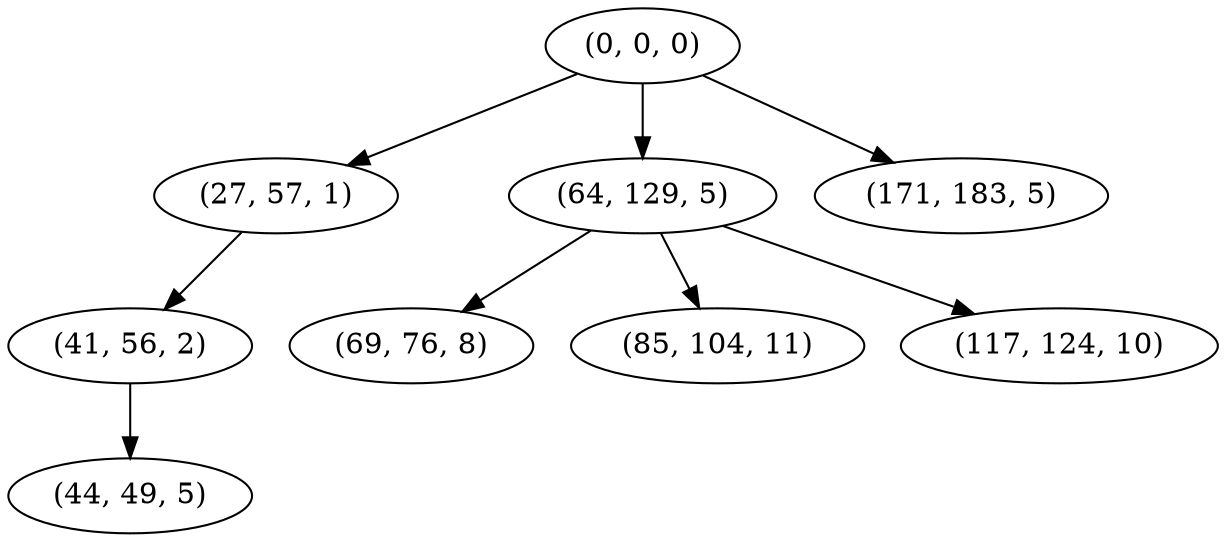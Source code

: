 digraph tree {
    "(0, 0, 0)";
    "(27, 57, 1)";
    "(41, 56, 2)";
    "(44, 49, 5)";
    "(64, 129, 5)";
    "(69, 76, 8)";
    "(85, 104, 11)";
    "(117, 124, 10)";
    "(171, 183, 5)";
    "(0, 0, 0)" -> "(27, 57, 1)";
    "(0, 0, 0)" -> "(64, 129, 5)";
    "(0, 0, 0)" -> "(171, 183, 5)";
    "(27, 57, 1)" -> "(41, 56, 2)";
    "(41, 56, 2)" -> "(44, 49, 5)";
    "(64, 129, 5)" -> "(69, 76, 8)";
    "(64, 129, 5)" -> "(85, 104, 11)";
    "(64, 129, 5)" -> "(117, 124, 10)";
}
